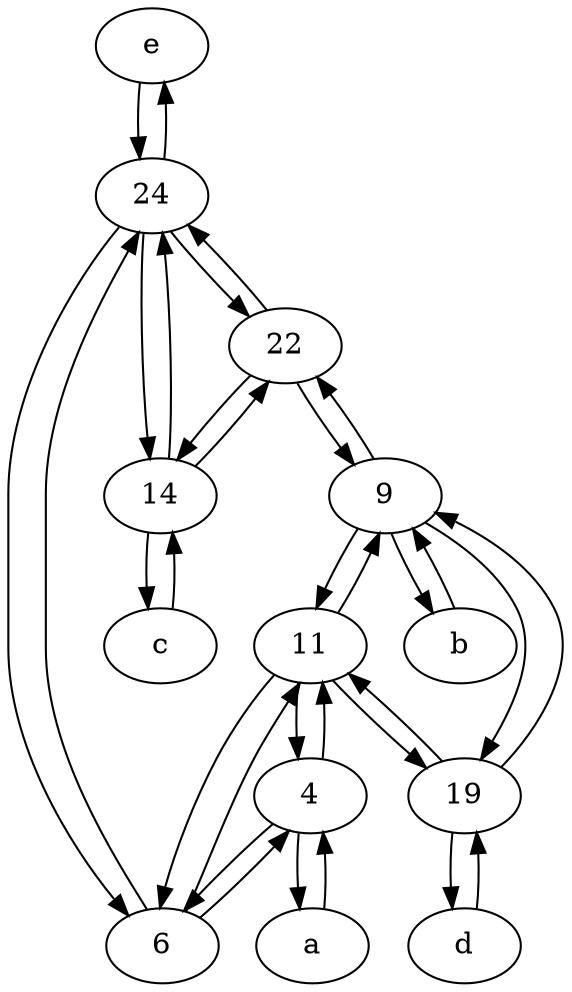 digraph  {
	e [pos="30,50!"];
	9;
	11;
	a [pos="40,10!"];
	6;
	d [pos="20,30!"];
	24;
	b [pos="50,20!"];
	14;
	22;
	19;
	4;
	c [pos="20,10!"];
	11 -> 6;
	11 -> 9;
	19 -> 9;
	19 -> 11;
	a -> 4;
	9 -> 19;
	11 -> 4;
	9 -> b;
	6 -> 4;
	4 -> 6;
	9 -> 22;
	24 -> 22;
	4 -> a;
	14 -> 24;
	19 -> d;
	9 -> 11;
	22 -> 24;
	24 -> e;
	14 -> 22;
	e -> 24;
	11 -> 19;
	6 -> 24;
	c -> 14;
	14 -> c;
	22 -> 9;
	24 -> 14;
	b -> 9;
	6 -> 11;
	22 -> 14;
	d -> 19;
	4 -> 11;
	24 -> 6;

	}